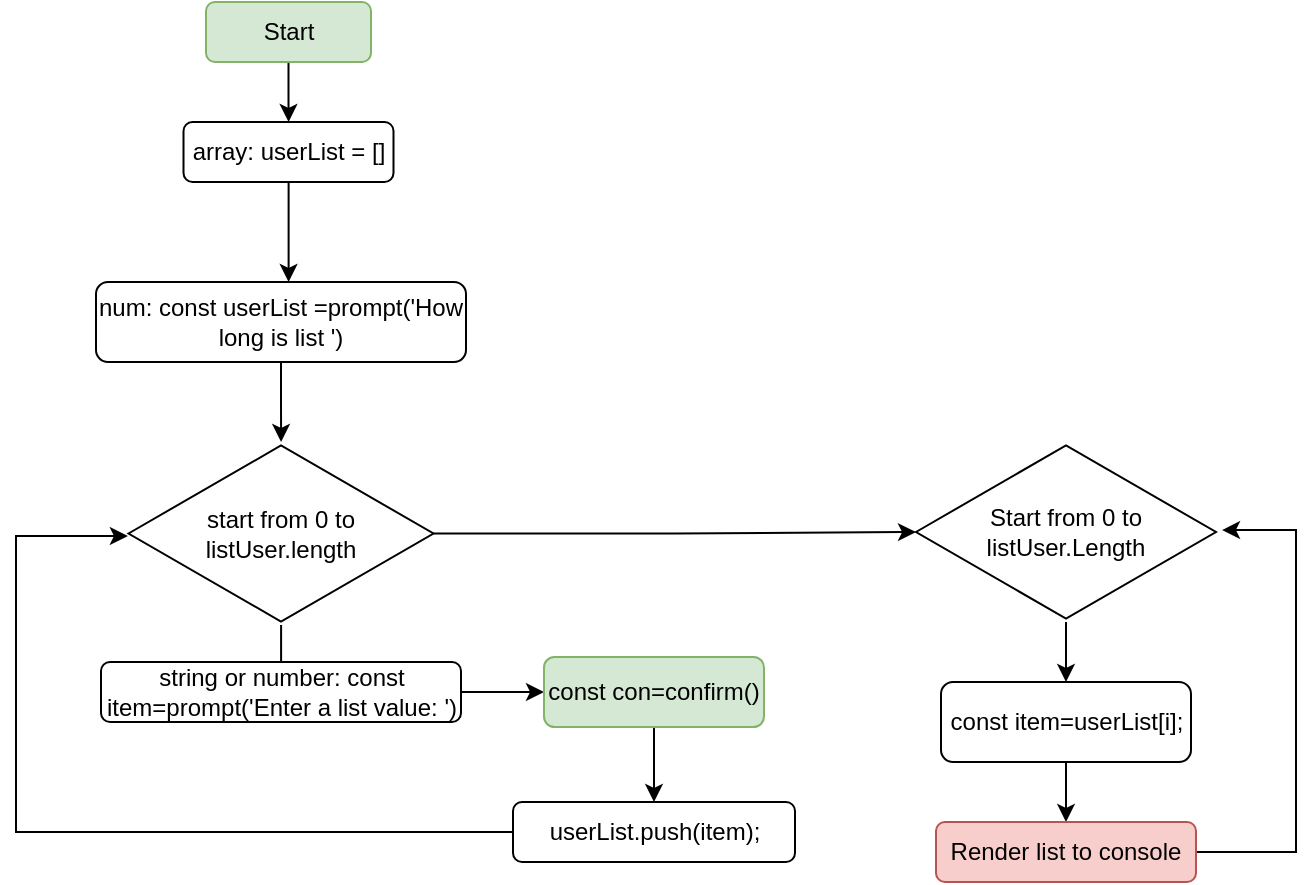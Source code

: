 <mxfile version="12.8.5" type="device"><diagram id="C5RBs43oDa-KdzZeNtuy" name="Page-1"><mxGraphModel dx="1102" dy="523" grid="1" gridSize="10" guides="1" tooltips="1" connect="1" arrows="1" fold="1" page="1" pageScale="1" pageWidth="827" pageHeight="1169" math="0" shadow="0"><root><mxCell id="WIyWlLk6GJQsqaUBKTNV-0"/><mxCell id="WIyWlLk6GJQsqaUBKTNV-1" parent="WIyWlLk6GJQsqaUBKTNV-0"/><mxCell id="Li3udnAO-MluR5CJvv2P-12" value="" style="edgeStyle=orthogonalEdgeStyle;rounded=0;orthogonalLoop=1;jettySize=auto;html=1;" edge="1" parent="WIyWlLk6GJQsqaUBKTNV-1" source="WIyWlLk6GJQsqaUBKTNV-3" target="Li3udnAO-MluR5CJvv2P-8"><mxGeometry relative="1" as="geometry"><Array as="points"><mxPoint x="176" y="150"/><mxPoint x="176" y="150"/></Array></mxGeometry></mxCell><mxCell id="WIyWlLk6GJQsqaUBKTNV-3" value="array: userList = []" style="rounded=1;whiteSpace=wrap;html=1;fontSize=12;glass=0;strokeWidth=1;shadow=0;" parent="WIyWlLk6GJQsqaUBKTNV-1" vertex="1"><mxGeometry x="123.75" y="90" width="105" height="30" as="geometry"/></mxCell><mxCell id="Li3udnAO-MluR5CJvv2P-5" value="" style="edgeStyle=orthogonalEdgeStyle;rounded=0;orthogonalLoop=1;jettySize=auto;html=1;" edge="1" parent="WIyWlLk6GJQsqaUBKTNV-1" source="Li3udnAO-MluR5CJvv2P-4" target="WIyWlLk6GJQsqaUBKTNV-3"><mxGeometry relative="1" as="geometry"/></mxCell><mxCell id="Li3udnAO-MluR5CJvv2P-4" value="Start" style="rounded=1;whiteSpace=wrap;html=1;fillColor=#d5e8d4;strokeColor=#82b366;" vertex="1" parent="WIyWlLk6GJQsqaUBKTNV-1"><mxGeometry x="135" y="30" width="82.5" height="30" as="geometry"/></mxCell><mxCell id="Li3udnAO-MluR5CJvv2P-16" value="" style="edgeStyle=orthogonalEdgeStyle;rounded=0;orthogonalLoop=1;jettySize=auto;html=1;" edge="1" parent="WIyWlLk6GJQsqaUBKTNV-1" source="Li3udnAO-MluR5CJvv2P-8" target="Li3udnAO-MluR5CJvv2P-15"><mxGeometry relative="1" as="geometry"/></mxCell><mxCell id="Li3udnAO-MluR5CJvv2P-8" value="num: const userList =prompt('How long is list ')" style="rounded=1;whiteSpace=wrap;html=1;" vertex="1" parent="WIyWlLk6GJQsqaUBKTNV-1"><mxGeometry x="80" y="170" width="185" height="40" as="geometry"/></mxCell><mxCell id="Li3udnAO-MluR5CJvv2P-18" value="" style="edgeStyle=orthogonalEdgeStyle;rounded=0;orthogonalLoop=1;jettySize=auto;html=1;" edge="1" parent="WIyWlLk6GJQsqaUBKTNV-1" source="Li3udnAO-MluR5CJvv2P-15" target="Li3udnAO-MluR5CJvv2P-17"><mxGeometry relative="1" as="geometry"/></mxCell><mxCell id="Li3udnAO-MluR5CJvv2P-94" value="" style="edgeStyle=orthogonalEdgeStyle;rounded=0;orthogonalLoop=1;jettySize=auto;html=1;" edge="1" parent="WIyWlLk6GJQsqaUBKTNV-1" source="Li3udnAO-MluR5CJvv2P-15" target="Li3udnAO-MluR5CJvv2P-93"><mxGeometry relative="1" as="geometry"/></mxCell><mxCell id="Li3udnAO-MluR5CJvv2P-15" value="start from 0 to listUser.length" style="html=1;whiteSpace=wrap;aspect=fixed;shape=isoRectangle;" vertex="1" parent="WIyWlLk6GJQsqaUBKTNV-1"><mxGeometry x="96.25" y="250" width="152.5" height="91.5" as="geometry"/></mxCell><mxCell id="Li3udnAO-MluR5CJvv2P-96" value="" style="edgeStyle=orthogonalEdgeStyle;rounded=0;orthogonalLoop=1;jettySize=auto;html=1;" edge="1" parent="WIyWlLk6GJQsqaUBKTNV-1" source="Li3udnAO-MluR5CJvv2P-93" target="Li3udnAO-MluR5CJvv2P-95"><mxGeometry relative="1" as="geometry"/></mxCell><mxCell id="Li3udnAO-MluR5CJvv2P-93" value="Start from 0 to listUser.Length" style="html=1;whiteSpace=wrap;aspect=fixed;shape=isoRectangle;" vertex="1" parent="WIyWlLk6GJQsqaUBKTNV-1"><mxGeometry x="490" y="250" width="150" height="90" as="geometry"/></mxCell><mxCell id="Li3udnAO-MluR5CJvv2P-92" value="" style="edgeStyle=orthogonalEdgeStyle;rounded=0;orthogonalLoop=1;jettySize=auto;html=1;" edge="1" parent="WIyWlLk6GJQsqaUBKTNV-1" source="Li3udnAO-MluR5CJvv2P-17" target="Li3udnAO-MluR5CJvv2P-79"><mxGeometry relative="1" as="geometry"/></mxCell><mxCell id="Li3udnAO-MluR5CJvv2P-17" value="string or number: const item=prompt('Enter a list value: ')" style="rounded=1;whiteSpace=wrap;html=1;" vertex="1" parent="WIyWlLk6GJQsqaUBKTNV-1"><mxGeometry x="82.5" y="360" width="180" height="30" as="geometry"/></mxCell><mxCell id="Li3udnAO-MluR5CJvv2P-84" style="edgeStyle=orthogonalEdgeStyle;rounded=0;orthogonalLoop=1;jettySize=auto;html=1;exitX=0.5;exitY=1;exitDx=0;exitDy=0;entryX=0.5;entryY=0;entryDx=0;entryDy=0;" edge="1" parent="WIyWlLk6GJQsqaUBKTNV-1" source="Li3udnAO-MluR5CJvv2P-79" target="Li3udnAO-MluR5CJvv2P-81"><mxGeometry relative="1" as="geometry"/></mxCell><mxCell id="Li3udnAO-MluR5CJvv2P-79" value="const con=confirm()" style="rounded=1;whiteSpace=wrap;html=1;fillColor=#d5e8d4;strokeColor=#82b366;" vertex="1" parent="WIyWlLk6GJQsqaUBKTNV-1"><mxGeometry x="304" y="357.5" width="110" height="35" as="geometry"/></mxCell><mxCell id="Li3udnAO-MluR5CJvv2P-110" style="edgeStyle=orthogonalEdgeStyle;rounded=0;orthogonalLoop=1;jettySize=auto;html=1;exitX=0;exitY=0.5;exitDx=0;exitDy=0;entryX=-0.002;entryY=0.514;entryDx=0;entryDy=0;entryPerimeter=0;" edge="1" parent="WIyWlLk6GJQsqaUBKTNV-1" source="Li3udnAO-MluR5CJvv2P-81" target="Li3udnAO-MluR5CJvv2P-15"><mxGeometry relative="1" as="geometry"><Array as="points"><mxPoint x="40" y="445"/><mxPoint x="40" y="297"/></Array></mxGeometry></mxCell><mxCell id="Li3udnAO-MluR5CJvv2P-81" value="userList.push(item);" style="rounded=1;whiteSpace=wrap;html=1;" vertex="1" parent="WIyWlLk6GJQsqaUBKTNV-1"><mxGeometry x="288.5" y="430" width="141" height="30" as="geometry"/></mxCell><mxCell id="Li3udnAO-MluR5CJvv2P-104" style="edgeStyle=orthogonalEdgeStyle;rounded=0;orthogonalLoop=1;jettySize=auto;html=1;exitX=0.5;exitY=1;exitDx=0;exitDy=0;entryX=0.5;entryY=0;entryDx=0;entryDy=0;" edge="1" parent="WIyWlLk6GJQsqaUBKTNV-1" source="Li3udnAO-MluR5CJvv2P-95" target="Li3udnAO-MluR5CJvv2P-98"><mxGeometry relative="1" as="geometry"/></mxCell><mxCell id="Li3udnAO-MluR5CJvv2P-95" value="const item=userList[i];" style="rounded=1;whiteSpace=wrap;html=1;" vertex="1" parent="WIyWlLk6GJQsqaUBKTNV-1"><mxGeometry x="502.5" y="370" width="125" height="40" as="geometry"/></mxCell><mxCell id="Li3udnAO-MluR5CJvv2P-109" style="edgeStyle=orthogonalEdgeStyle;rounded=0;orthogonalLoop=1;jettySize=auto;html=1;exitX=1;exitY=0.5;exitDx=0;exitDy=0;entryX=1.02;entryY=0.489;entryDx=0;entryDy=0;entryPerimeter=0;" edge="1" parent="WIyWlLk6GJQsqaUBKTNV-1" source="Li3udnAO-MluR5CJvv2P-98" target="Li3udnAO-MluR5CJvv2P-93"><mxGeometry relative="1" as="geometry"><Array as="points"><mxPoint x="680" y="455"/><mxPoint x="680" y="294"/></Array></mxGeometry></mxCell><mxCell id="Li3udnAO-MluR5CJvv2P-98" value="Render list to console" style="rounded=1;whiteSpace=wrap;html=1;fillColor=#f8cecc;strokeColor=#b85450;" vertex="1" parent="WIyWlLk6GJQsqaUBKTNV-1"><mxGeometry x="500" y="440" width="130" height="30" as="geometry"/></mxCell></root></mxGraphModel></diagram></mxfile>